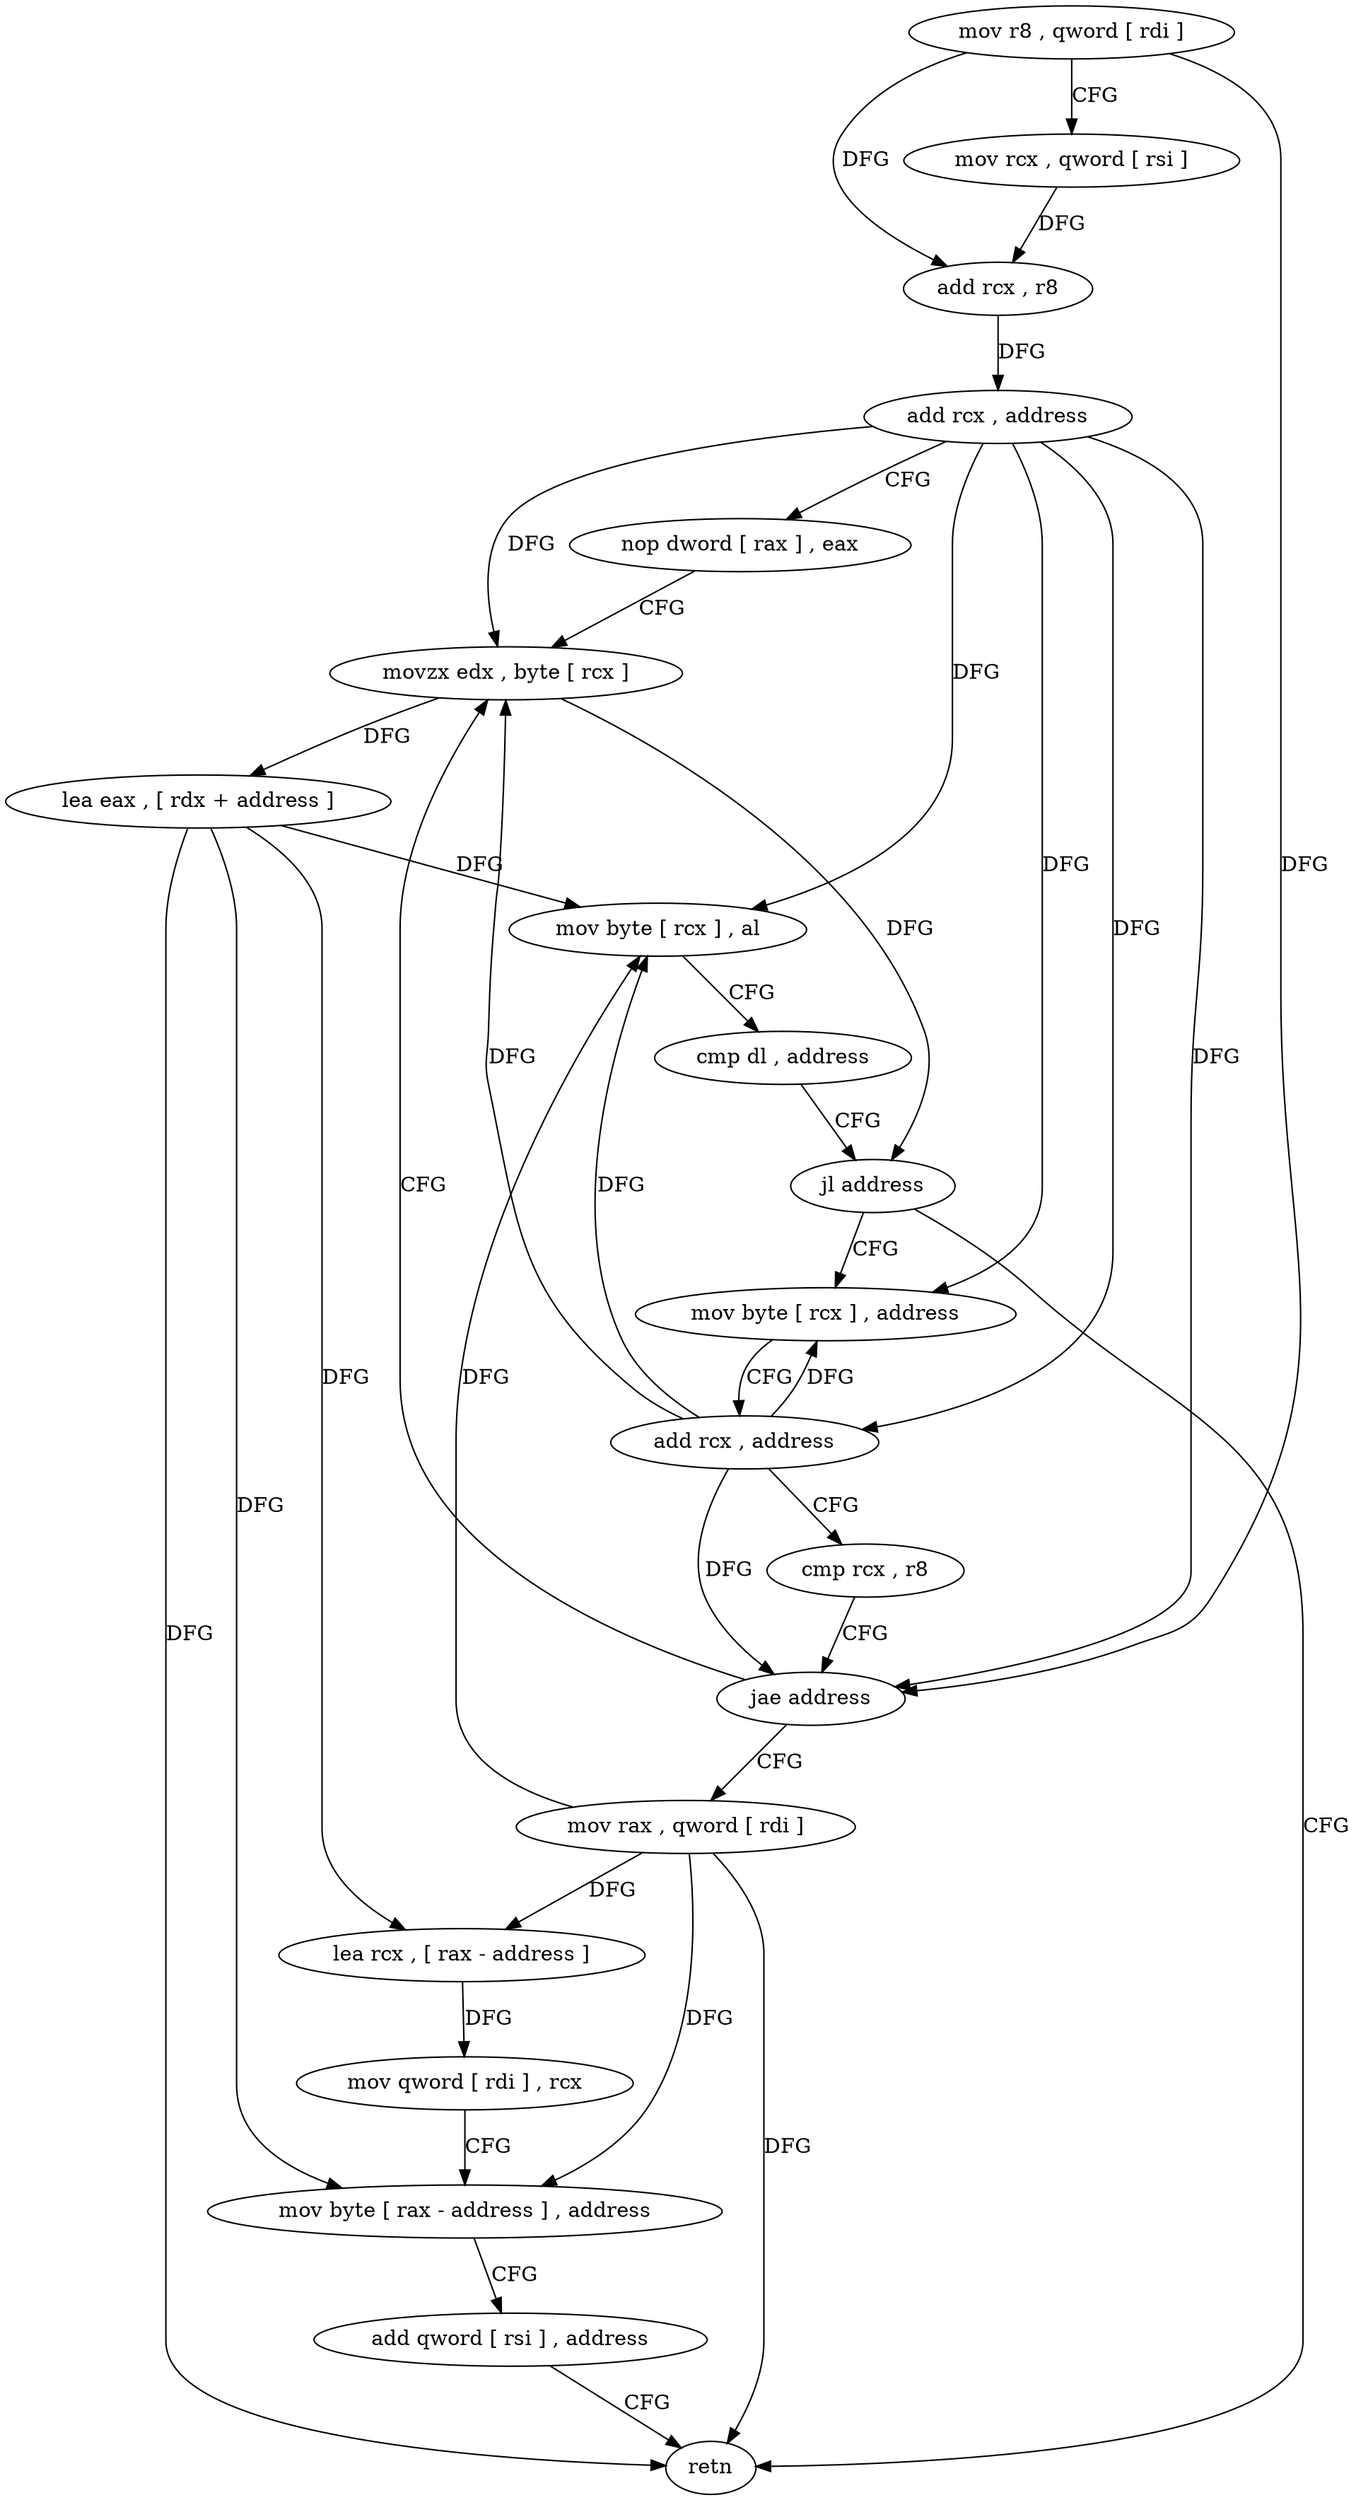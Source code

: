 digraph "func" {
"4206352" [label = "mov r8 , qword [ rdi ]" ]
"4206355" [label = "mov rcx , qword [ rsi ]" ]
"4206358" [label = "add rcx , r8" ]
"4206361" [label = "add rcx , address" ]
"4206365" [label = "nop dword [ rax ] , eax" ]
"4206368" [label = "movzx edx , byte [ rcx ]" ]
"4206411" [label = "retn" ]
"4206381" [label = "mov byte [ rcx ] , address" ]
"4206384" [label = "add rcx , address" ]
"4206388" [label = "cmp rcx , r8" ]
"4206391" [label = "jae address" ]
"4206393" [label = "mov rax , qword [ rdi ]" ]
"4206371" [label = "lea eax , [ rdx + address ]" ]
"4206374" [label = "mov byte [ rcx ] , al" ]
"4206376" [label = "cmp dl , address" ]
"4206379" [label = "jl address" ]
"4206396" [label = "lea rcx , [ rax - address ]" ]
"4206400" [label = "mov qword [ rdi ] , rcx" ]
"4206403" [label = "mov byte [ rax - address ] , address" ]
"4206407" [label = "add qword [ rsi ] , address" ]
"4206352" -> "4206355" [ label = "CFG" ]
"4206352" -> "4206358" [ label = "DFG" ]
"4206352" -> "4206391" [ label = "DFG" ]
"4206355" -> "4206358" [ label = "DFG" ]
"4206358" -> "4206361" [ label = "DFG" ]
"4206361" -> "4206365" [ label = "CFG" ]
"4206361" -> "4206368" [ label = "DFG" ]
"4206361" -> "4206374" [ label = "DFG" ]
"4206361" -> "4206381" [ label = "DFG" ]
"4206361" -> "4206384" [ label = "DFG" ]
"4206361" -> "4206391" [ label = "DFG" ]
"4206365" -> "4206368" [ label = "CFG" ]
"4206368" -> "4206371" [ label = "DFG" ]
"4206368" -> "4206379" [ label = "DFG" ]
"4206381" -> "4206384" [ label = "CFG" ]
"4206384" -> "4206388" [ label = "CFG" ]
"4206384" -> "4206368" [ label = "DFG" ]
"4206384" -> "4206381" [ label = "DFG" ]
"4206384" -> "4206374" [ label = "DFG" ]
"4206384" -> "4206391" [ label = "DFG" ]
"4206388" -> "4206391" [ label = "CFG" ]
"4206391" -> "4206368" [ label = "CFG" ]
"4206391" -> "4206393" [ label = "CFG" ]
"4206393" -> "4206396" [ label = "DFG" ]
"4206393" -> "4206374" [ label = "DFG" ]
"4206393" -> "4206411" [ label = "DFG" ]
"4206393" -> "4206403" [ label = "DFG" ]
"4206371" -> "4206374" [ label = "DFG" ]
"4206371" -> "4206411" [ label = "DFG" ]
"4206371" -> "4206396" [ label = "DFG" ]
"4206371" -> "4206403" [ label = "DFG" ]
"4206374" -> "4206376" [ label = "CFG" ]
"4206376" -> "4206379" [ label = "CFG" ]
"4206379" -> "4206411" [ label = "CFG" ]
"4206379" -> "4206381" [ label = "CFG" ]
"4206396" -> "4206400" [ label = "DFG" ]
"4206400" -> "4206403" [ label = "CFG" ]
"4206403" -> "4206407" [ label = "CFG" ]
"4206407" -> "4206411" [ label = "CFG" ]
}
